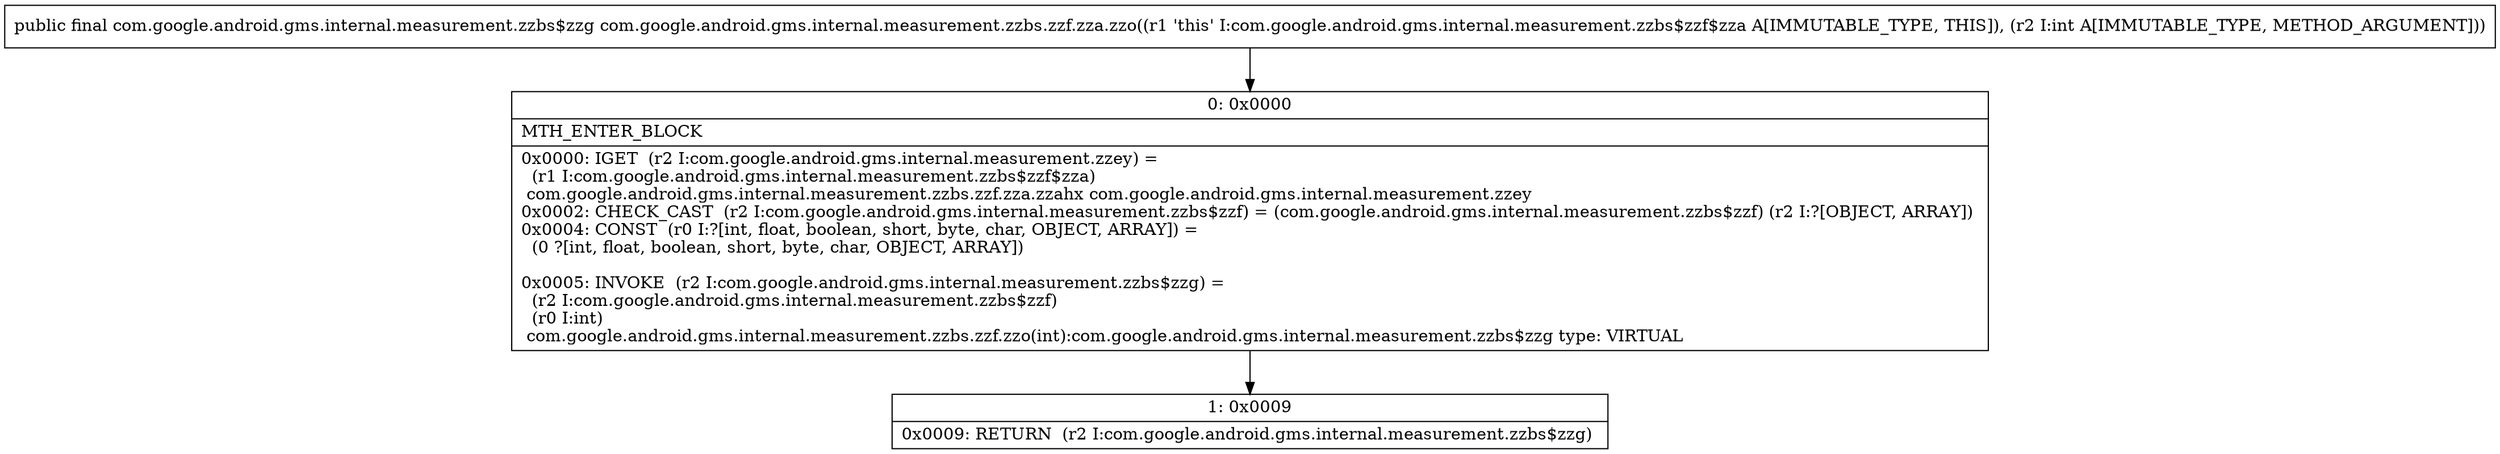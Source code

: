 digraph "CFG forcom.google.android.gms.internal.measurement.zzbs.zzf.zza.zzo(I)Lcom\/google\/android\/gms\/internal\/measurement\/zzbs$zzg;" {
Node_0 [shape=record,label="{0\:\ 0x0000|MTH_ENTER_BLOCK\l|0x0000: IGET  (r2 I:com.google.android.gms.internal.measurement.zzey) = \l  (r1 I:com.google.android.gms.internal.measurement.zzbs$zzf$zza)\l com.google.android.gms.internal.measurement.zzbs.zzf.zza.zzahx com.google.android.gms.internal.measurement.zzey \l0x0002: CHECK_CAST  (r2 I:com.google.android.gms.internal.measurement.zzbs$zzf) = (com.google.android.gms.internal.measurement.zzbs$zzf) (r2 I:?[OBJECT, ARRAY]) \l0x0004: CONST  (r0 I:?[int, float, boolean, short, byte, char, OBJECT, ARRAY]) = \l  (0 ?[int, float, boolean, short, byte, char, OBJECT, ARRAY])\l \l0x0005: INVOKE  (r2 I:com.google.android.gms.internal.measurement.zzbs$zzg) = \l  (r2 I:com.google.android.gms.internal.measurement.zzbs$zzf)\l  (r0 I:int)\l com.google.android.gms.internal.measurement.zzbs.zzf.zzo(int):com.google.android.gms.internal.measurement.zzbs$zzg type: VIRTUAL \l}"];
Node_1 [shape=record,label="{1\:\ 0x0009|0x0009: RETURN  (r2 I:com.google.android.gms.internal.measurement.zzbs$zzg) \l}"];
MethodNode[shape=record,label="{public final com.google.android.gms.internal.measurement.zzbs$zzg com.google.android.gms.internal.measurement.zzbs.zzf.zza.zzo((r1 'this' I:com.google.android.gms.internal.measurement.zzbs$zzf$zza A[IMMUTABLE_TYPE, THIS]), (r2 I:int A[IMMUTABLE_TYPE, METHOD_ARGUMENT])) }"];
MethodNode -> Node_0;
Node_0 -> Node_1;
}


